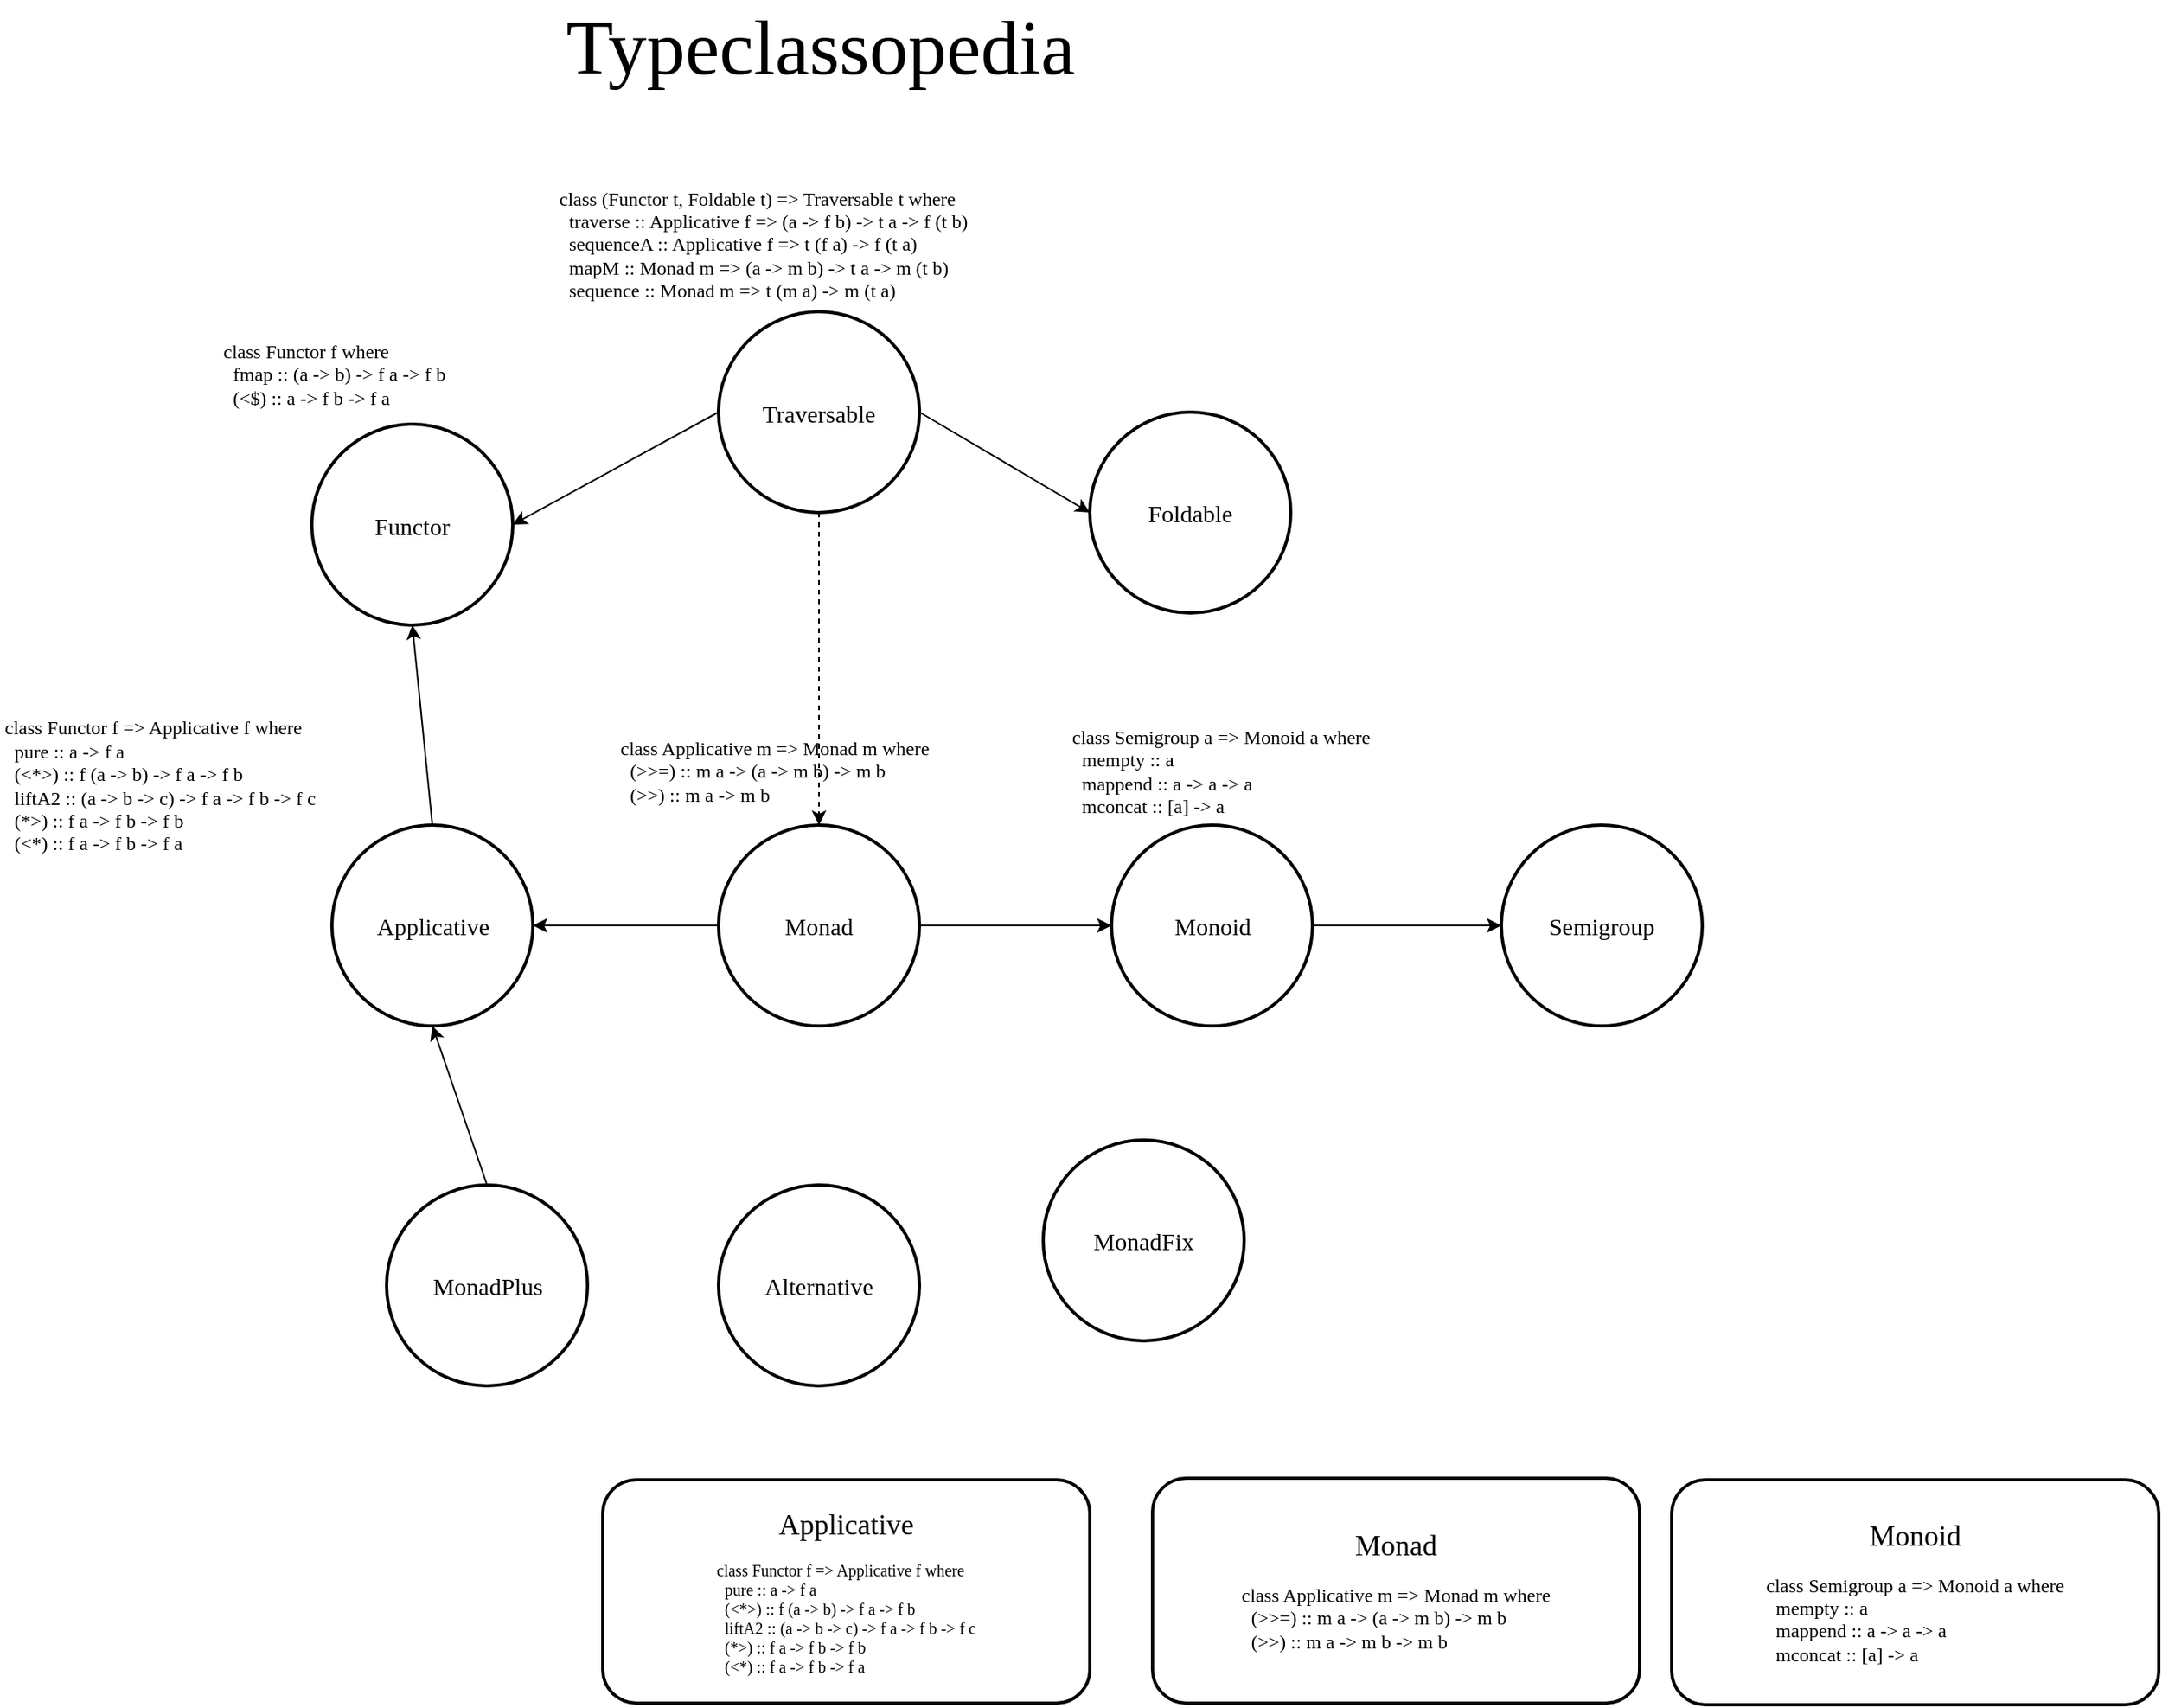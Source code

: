 <mxfile version="12.2.4" type="device" pages="1"><diagram id="EKVmwvIRCGZ8rUjGQq3_" name="Page-1"><mxGraphModel dx="1132" dy="759" grid="0" gridSize="10" guides="1" tooltips="1" connect="1" arrows="1" fold="1" page="1" pageScale="1" pageWidth="1920" pageHeight="1200" math="0" shadow="0"><root><mxCell id="0"/><mxCell id="1" parent="0"/><mxCell id="EL94tkMCBStg1KlVvj0l-22" value="" style="edgeStyle=orthogonalEdgeStyle;rounded=0;orthogonalLoop=1;jettySize=auto;html=1;fontFamily=Merriweather;fontSize=15;" edge="1" parent="1" source="EL94tkMCBStg1KlVvj0l-1" target="EL94tkMCBStg1KlVvj0l-21"><mxGeometry relative="1" as="geometry"/></mxCell><mxCell id="EL94tkMCBStg1KlVvj0l-1" value="Monad" style="ellipse;whiteSpace=wrap;html=1;aspect=fixed;strokeWidth=2;shadow=0;fontFamily=Merriweather;fontStyle=0;fontSize=15;" vertex="1" parent="1"><mxGeometry x="897" y="552.5" width="125" height="125" as="geometry"/></mxCell><mxCell id="EL94tkMCBStg1KlVvj0l-33" value="" style="edgeStyle=orthogonalEdgeStyle;rounded=0;orthogonalLoop=1;jettySize=auto;html=1;fontFamily=Merriweather;fontSize=15;" edge="1" parent="1" source="EL94tkMCBStg1KlVvj0l-21" target="EL94tkMCBStg1KlVvj0l-32"><mxGeometry relative="1" as="geometry"/></mxCell><mxCell id="EL94tkMCBStg1KlVvj0l-21" value="Monoid" style="ellipse;whiteSpace=wrap;html=1;aspect=fixed;strokeWidth=2;shadow=0;fontFamily=Merriweather;fontStyle=0;fontSize=15;gradientColor=none;fillColor=#ffffff;" vertex="1" parent="1"><mxGeometry x="1141.5" y="552.5" width="125" height="125" as="geometry"/></mxCell><mxCell id="EL94tkMCBStg1KlVvj0l-32" value="Semigroup" style="ellipse;whiteSpace=wrap;html=1;aspect=fixed;strokeWidth=2;shadow=0;fontFamily=Merriweather;fontStyle=0;fontSize=15;" vertex="1" parent="1"><mxGeometry x="1384" y="552.5" width="125" height="125" as="geometry"/></mxCell><mxCell id="EL94tkMCBStg1KlVvj0l-10" value="Typeclassopedia" style="text;strokeColor=none;fillColor=none;html=1;fontSize=48;fontStyle=0;verticalAlign=middle;align=center;fontFamily=Merriweather;" vertex="1" parent="1"><mxGeometry x="745" y="48" width="430" height="40" as="geometry"/></mxCell><mxCell id="EL94tkMCBStg1KlVvj0l-12" value="&lt;div align=&quot;left&quot;&gt;class Applicative m =&amp;gt; Monad m where&lt;br&gt;&lt;/div&gt;&lt;div align=&quot;left&quot;&gt;&amp;nbsp; (&amp;gt;&amp;gt;=) :: m a -&amp;gt; (a -&amp;gt; m b) -&amp;gt; m b&lt;/div&gt;&lt;div align=&quot;left&quot;&gt;&amp;nbsp; (&amp;gt;&amp;gt;) :: m a -&amp;gt; m b&lt;br&gt;&lt;/div&gt;" style="text;html=1;strokeColor=none;fillColor=none;align=left;verticalAlign=middle;whiteSpace=wrap;rounded=0;fontFamily=Fira Code;" vertex="1" parent="1"><mxGeometry x="834" y="493.5" width="275" height="50" as="geometry"/></mxCell><mxCell id="EL94tkMCBStg1KlVvj0l-13" value="" style="endArrow=classic;html=1;fontSize=48;entryX=1;entryY=0.5;entryDx=0;entryDy=0;exitX=0;exitY=0.5;exitDx=0;exitDy=0;" edge="1" parent="1" source="EL94tkMCBStg1KlVvj0l-1" target="EL94tkMCBStg1KlVvj0l-17"><mxGeometry width="50" height="50" relative="1" as="geometry"><mxPoint x="643" y="532" as="sourcePoint"/><mxPoint x="674" y="602.5" as="targetPoint"/></mxGeometry></mxCell><mxCell id="EL94tkMCBStg1KlVvj0l-17" value="Applicative" style="ellipse;whiteSpace=wrap;html=1;aspect=fixed;strokeWidth=2;shadow=0;fontFamily=Merriweather;fontStyle=0;fontSize=15;" vertex="1" parent="1"><mxGeometry x="656.5" y="552.5" width="125" height="125" as="geometry"/></mxCell><mxCell id="EL94tkMCBStg1KlVvj0l-18" value="class Functor f =&amp;gt; Applicative f where&lt;br&gt;&amp;nbsp; pure :: a -&amp;gt; f a&lt;br&gt;&amp;nbsp; (&amp;lt;*&amp;gt;) :: f (a -&amp;gt; b) -&amp;gt; f a -&amp;gt; f b&lt;br&gt;&amp;nbsp; liftA2 :: (a -&amp;gt; b -&amp;gt; c) -&amp;gt; f a -&amp;gt; f b -&amp;gt; f c&lt;br&gt;&amp;nbsp; (*&amp;gt;) :: f a -&amp;gt; f b -&amp;gt; f b&lt;br&gt;&amp;nbsp; (&amp;lt;*) :: f a -&amp;gt; f b -&amp;gt; f a" style="text;html=1;strokeColor=none;fillColor=none;align=left;verticalAlign=middle;whiteSpace=wrap;rounded=0;fontFamily=Fira Code;" vertex="1" parent="1"><mxGeometry x="450.5" y="469" width="354" height="117" as="geometry"/></mxCell><mxCell id="EL94tkMCBStg1KlVvj0l-24" value="class Semigroup a =&amp;gt; Monoid a where&lt;br&gt;&amp;nbsp; mempty :: a&lt;br&gt;&amp;nbsp; mappend :: a -&amp;gt; a -&amp;gt; a&lt;br&gt;&amp;nbsp; mconcat :: [a] -&amp;gt; a" style="text;html=1;strokeColor=none;fillColor=none;align=left;verticalAlign=middle;whiteSpace=wrap;rounded=0;fontFamily=Fira Code;" vertex="1" parent="1"><mxGeometry x="1115" y="484.5" width="269" height="68" as="geometry"/></mxCell><mxCell id="EL94tkMCBStg1KlVvj0l-26" value="Alternative" style="ellipse;whiteSpace=wrap;html=1;aspect=fixed;strokeWidth=2;shadow=0;fontFamily=Merriweather;fontStyle=0;fontSize=15;" vertex="1" parent="1"><mxGeometry x="897" y="776.5" width="125" height="125" as="geometry"/></mxCell><mxCell id="EL94tkMCBStg1KlVvj0l-27" value="&lt;div&gt;MonadFix&lt;/div&gt;" style="ellipse;whiteSpace=wrap;html=1;aspect=fixed;strokeWidth=2;shadow=0;fontFamily=Merriweather;fontStyle=0;fontSize=15;" vertex="1" parent="1"><mxGeometry x="1099" y="748.5" width="125" height="125" as="geometry"/></mxCell><mxCell id="EL94tkMCBStg1KlVvj0l-28" value="&lt;div&gt;MonadPlus&lt;/div&gt;" style="ellipse;whiteSpace=wrap;html=1;aspect=fixed;strokeWidth=2;shadow=0;fontFamily=Merriweather;fontStyle=0;fontSize=15;" vertex="1" parent="1"><mxGeometry x="690.5" y="776.5" width="125" height="125" as="geometry"/></mxCell><mxCell id="EL94tkMCBStg1KlVvj0l-29" value="Functor" style="ellipse;whiteSpace=wrap;html=1;aspect=fixed;strokeWidth=2;shadow=0;fontFamily=Merriweather;fontStyle=0;fontSize=15;" vertex="1" parent="1"><mxGeometry x="644" y="303" width="125" height="125" as="geometry"/></mxCell><mxCell id="EL94tkMCBStg1KlVvj0l-41" style="rounded=0;orthogonalLoop=1;jettySize=auto;html=1;exitX=0;exitY=0.5;exitDx=0;exitDy=0;entryX=1;entryY=0.5;entryDx=0;entryDy=0;fontFamily=Merriweather;fontSize=15;endArrow=classic;endFill=1;" edge="1" parent="1" source="EL94tkMCBStg1KlVvj0l-30" target="EL94tkMCBStg1KlVvj0l-29"><mxGeometry relative="1" as="geometry"/></mxCell><mxCell id="EL94tkMCBStg1KlVvj0l-42" style="edgeStyle=none;rounded=0;orthogonalLoop=1;jettySize=auto;html=1;exitX=1;exitY=0.5;exitDx=0;exitDy=0;entryX=0;entryY=0.5;entryDx=0;entryDy=0;endArrow=classic;endFill=1;strokeWidth=1;fontFamily=Merriweather;fontSize=15;" edge="1" parent="1" source="EL94tkMCBStg1KlVvj0l-30" target="EL94tkMCBStg1KlVvj0l-31"><mxGeometry relative="1" as="geometry"/></mxCell><mxCell id="EL94tkMCBStg1KlVvj0l-44" style="edgeStyle=none;rounded=0;orthogonalLoop=1;jettySize=auto;html=1;exitX=0.5;exitY=1;exitDx=0;exitDy=0;endFill=1;strokeWidth=1;fontFamily=Fira Code;fontSize=15;dashed=1;shadow=0;comic=0;fillOpacity=100;" edge="1" parent="1" source="EL94tkMCBStg1KlVvj0l-30" target="EL94tkMCBStg1KlVvj0l-1"><mxGeometry relative="1" as="geometry"/></mxCell><mxCell id="EL94tkMCBStg1KlVvj0l-30" value="Traversable" style="ellipse;whiteSpace=wrap;html=1;aspect=fixed;strokeWidth=2;shadow=0;fontFamily=Merriweather;fontStyle=0;fontSize=15;" vertex="1" parent="1"><mxGeometry x="897" y="233" width="125" height="125" as="geometry"/></mxCell><mxCell id="EL94tkMCBStg1KlVvj0l-31" value="&lt;div&gt;Foldable&lt;/div&gt;" style="ellipse;whiteSpace=wrap;html=1;aspect=fixed;strokeWidth=2;shadow=0;fontFamily=Merriweather;fontStyle=0;fontSize=15;" vertex="1" parent="1"><mxGeometry x="1128" y="295.5" width="125" height="125" as="geometry"/></mxCell><mxCell id="EL94tkMCBStg1KlVvj0l-35" value="class Functor f where&lt;br&gt;&amp;nbsp; fmap :: (a -&amp;gt; b) -&amp;gt; f a -&amp;gt; f b&lt;br&gt;&amp;nbsp; (&amp;lt;$) :: a -&amp;gt; f b -&amp;gt; f a" style="text;html=1;strokeColor=none;fillColor=none;align=left;verticalAlign=middle;whiteSpace=wrap;rounded=0;fontFamily=Fira Code;" vertex="1" parent="1"><mxGeometry x="587" y="243.5" width="239" height="56" as="geometry"/></mxCell><mxCell id="EL94tkMCBStg1KlVvj0l-39" value="" style="endArrow=classic;html=1;fontFamily=Merriweather;fontSize=15;entryX=0.5;entryY=1;entryDx=0;entryDy=0;exitX=0.5;exitY=0;exitDx=0;exitDy=0;" edge="1" parent="1" source="EL94tkMCBStg1KlVvj0l-28" target="EL94tkMCBStg1KlVvj0l-17"><mxGeometry width="50" height="50" relative="1" as="geometry"><mxPoint x="731.5" y="753" as="sourcePoint"/><mxPoint x="781.5" y="703" as="targetPoint"/></mxGeometry></mxCell><mxCell id="EL94tkMCBStg1KlVvj0l-40" value="" style="endArrow=classic;html=1;fontFamily=Merriweather;fontSize=15;entryX=0.5;entryY=1;entryDx=0;entryDy=0;exitX=0.5;exitY=0;exitDx=0;exitDy=0;" edge="1" parent="1" source="EL94tkMCBStg1KlVvj0l-17" target="EL94tkMCBStg1KlVvj0l-29"><mxGeometry width="50" height="50" relative="1" as="geometry"><mxPoint x="775.5" y="538" as="sourcePoint"/><mxPoint x="713" y="460.0" as="targetPoint"/></mxGeometry></mxCell><mxCell id="EL94tkMCBStg1KlVvj0l-43" value="class (Functor t, Foldable t) =&amp;gt; Traversable t where&lt;br&gt;&amp;nbsp; traverse :: Applicative f =&amp;gt; (a -&amp;gt; f b) -&amp;gt; t a -&amp;gt; f (t b)&lt;br&gt;&amp;nbsp; sequenceA :: Applicative f =&amp;gt; t (f a) -&amp;gt; f (t a)&lt;br&gt;&amp;nbsp; mapM :: Monad m =&amp;gt; (a -&amp;gt; m b) -&amp;gt; t a -&amp;gt; m (t b)&lt;br&gt;&amp;nbsp; sequence :: Monad m =&amp;gt; t (m a) -&amp;gt; m (t a)" style="text;html=1;strokeColor=none;fillColor=none;align=left;verticalAlign=middle;whiteSpace=wrap;rounded=0;fontFamily=Fira Code;" vertex="1" parent="1"><mxGeometry x="795.5" y="149" width="441" height="84" as="geometry"/></mxCell><mxCell id="EL94tkMCBStg1KlVvj0l-50" value="&lt;div&gt;&lt;font style=&quot;font-size: 18px&quot; face=&quot;Merriweather&quot;&gt;Applicative&lt;/font&gt;&lt;/div&gt;&lt;div style=&quot;font-size: 10px&quot;&gt;&lt;font style=&quot;font-size: 10px&quot; face=&quot;Fira Code&quot;&gt;&lt;br&gt;&lt;/font&gt;&lt;/div&gt;&lt;div style=&quot;font-size: 10px&quot; align=&quot;left&quot;&gt;class Functor f =&amp;gt; Applicative f where&lt;br&gt;&amp;nbsp; pure :: a -&amp;gt; f a&lt;br&gt;&amp;nbsp; (&amp;lt;*&amp;gt;) :: f (a -&amp;gt; b) -&amp;gt; f a -&amp;gt; f b&lt;br&gt;&amp;nbsp; liftA2 :: (a -&amp;gt; b -&amp;gt; c) -&amp;gt; f a -&amp;gt; f b -&amp;gt; f c&lt;br&gt;&amp;nbsp; (*&amp;gt;) :: f a -&amp;gt; f b -&amp;gt; f b&lt;br&gt;&amp;nbsp; (&amp;lt;*) :: f a -&amp;gt; f b -&amp;gt; f a&lt;/div&gt;" style="rounded=1;whiteSpace=wrap;html=1;fillColor=none;gradientColor=none;fontFamily=Fira Code;align=center;strokeWidth=2;" vertex="1" parent="1"><mxGeometry x="825" y="960" width="303" height="139" as="geometry"/></mxCell><mxCell id="EL94tkMCBStg1KlVvj0l-54" value="&lt;div&gt;&lt;font style=&quot;font-size: 18px&quot; face=&quot;Merriweather&quot;&gt;Monad&lt;/font&gt;&lt;/div&gt;&lt;div style=&quot;font-size: 10px&quot;&gt;&lt;font style=&quot;font-size: 10px&quot; face=&quot;Fira Code&quot;&gt;&lt;br&gt;&lt;/font&gt;&lt;/div&gt;&lt;div align=&quot;left&quot;&gt;class Applicative m =&amp;gt; Monad m where&lt;br&gt;&amp;nbsp; (&amp;gt;&amp;gt;=) :: m a -&amp;gt; (a -&amp;gt; m b) -&amp;gt; m b&lt;br&gt;&amp;nbsp; (&amp;gt;&amp;gt;) :: m a -&amp;gt; m b -&amp;gt; m b&lt;/div&gt;" style="rounded=1;whiteSpace=wrap;html=1;fillColor=none;gradientColor=none;fontFamily=Fira Code;align=center;strokeWidth=2;" vertex="1" parent="1"><mxGeometry x="1167" y="959" width="303" height="140" as="geometry"/></mxCell><mxCell id="EL94tkMCBStg1KlVvj0l-55" value="&lt;div&gt;&lt;font style=&quot;font-size: 18px&quot; face=&quot;Merriweather&quot;&gt;Monoid&lt;/font&gt;&lt;/div&gt;&lt;div style=&quot;font-size: 10px&quot;&gt;&lt;font style=&quot;font-size: 10px&quot; face=&quot;Fira Code&quot;&gt;&lt;br&gt;&lt;/font&gt;&lt;/div&gt;&lt;div align=&quot;left&quot;&gt;class Semigroup a =&amp;gt; Monoid a where&lt;br&gt;&amp;nbsp; mempty :: a&lt;br&gt;&amp;nbsp; mappend :: a -&amp;gt; a -&amp;gt; a&lt;br&gt;&amp;nbsp; mconcat :: [a] -&amp;gt; a&lt;/div&gt;" style="rounded=1;whiteSpace=wrap;html=1;fillColor=none;gradientColor=none;fontFamily=Fira Code;align=center;strokeWidth=2;" vertex="1" parent="1"><mxGeometry x="1490" y="960" width="303" height="140" as="geometry"/></mxCell></root></mxGraphModel></diagram></mxfile>